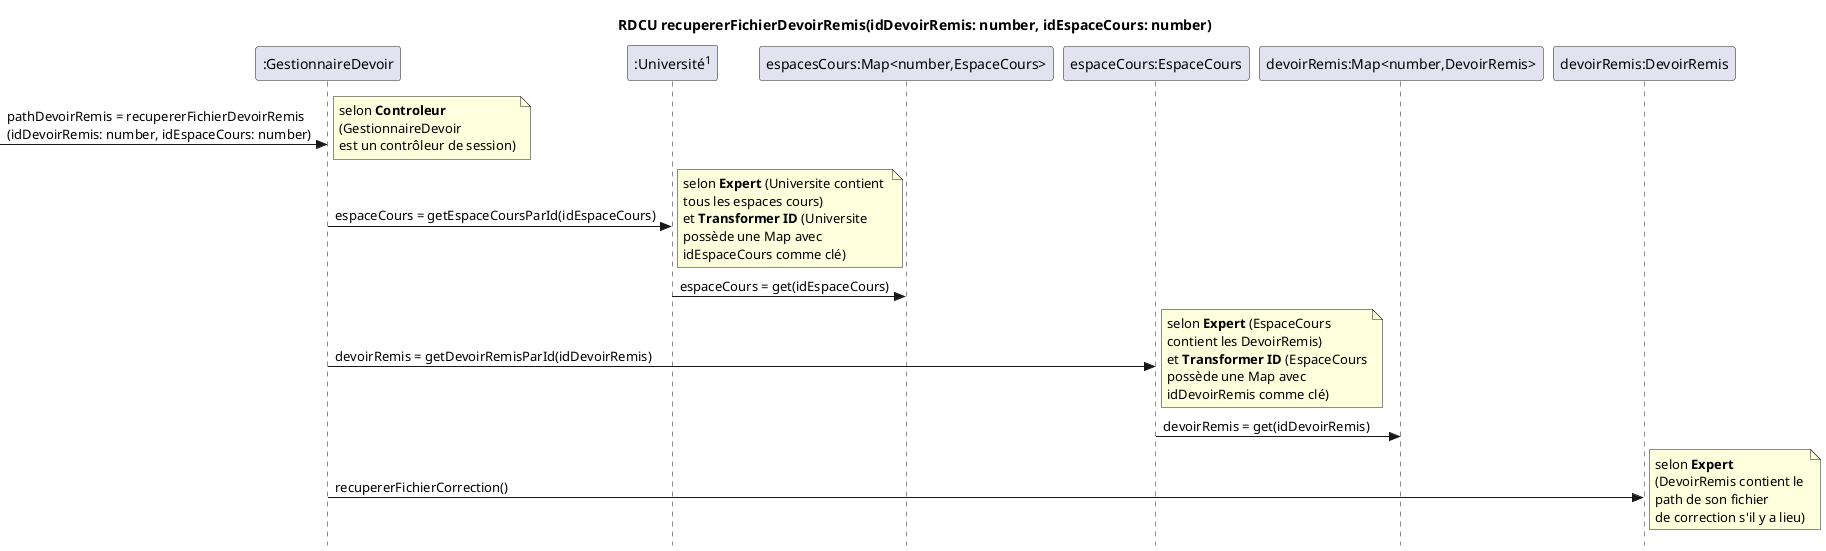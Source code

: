 @startuml
skinparam style strictuml
skinparam defaultfontname Verdana
title RDCU <b>recupererFichierDevoirRemis(idDevoirRemis: number, idEspaceCours: number)</b>
participant ":GestionnaireDevoir" as gd
participant ":Université<sup>1</sup>" as u
participant "espacesCours:Map<number,EspaceCours>" as mec
participant "espaceCours:EspaceCours" as ec
participant "devoirRemis:Map<number,DevoirRemis>" as md
participant "devoirRemis:DevoirRemis" as dr

->gd : pathDevoirRemis = recupererFichierDevoirRemis\n(idDevoirRemis: number, idEspaceCours: number)
note right : selon <b>Controleur</b>\n(GestionnaireDevoir\nest un contrôleur de session)

gd -> u : espaceCours = getEspaceCoursParId(idEspaceCours)
note right : selon <b>Expert</b> (Universite contient \ntous les espaces cours)\net <b>Transformer ID</b> (Universite\npossède une Map avec\nidEspaceCours comme clé)

u -> mec : espaceCours = get(idEspaceCours)

gd -> ec : devoirRemis = getDevoirRemisParId(idDevoirRemis)
note right : selon <b>Expert</b> (EspaceCours\ncontient les DevoirRemis)\net <b>Transformer ID</b> (EspaceCours\npossède une Map avec\nidDevoirRemis comme clé)

ec -> md : devoirRemis = get(idDevoirRemis)

gd -> dr : recupererFichierCorrection()
note right : selon <b>Expert</b>\n(DevoirRemis contient le\npath de son fichier\nde correction s'il y a lieu)
@enduml